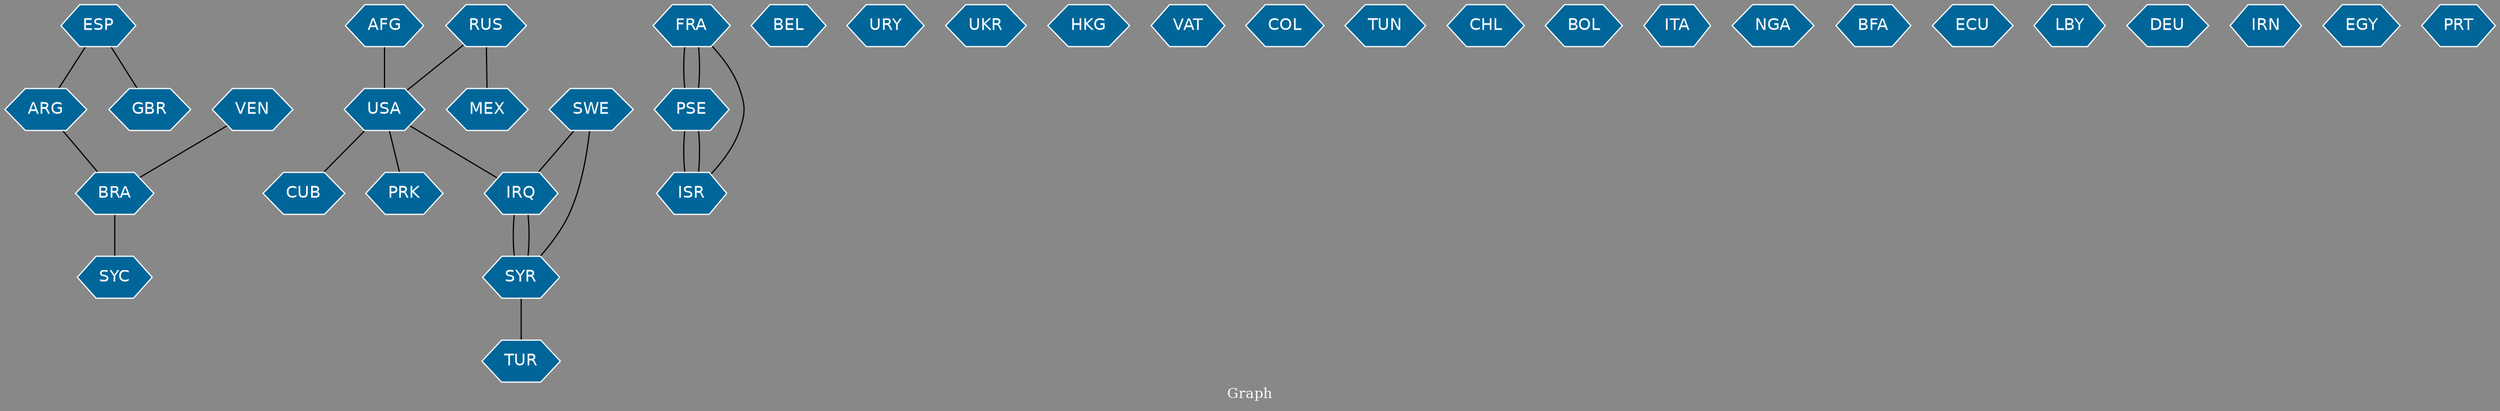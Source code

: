 // Countries together in item graph
graph {
	graph [bgcolor="#888888" fontcolor=white fontsize=12 label="Graph" outputorder=edgesfirst overlap=prism]
	node [color=white fillcolor="#006699" fontcolor=white fontname=Helvetica shape=hexagon style=filled]
	edge [arrowhead=open color=black fontcolor=white fontname=Courier fontsize=12]
		BRA [label=BRA]
		RUS [label=RUS]
		TUR [label=TUR]
		USA [label=USA]
		FRA [label=FRA]
		BEL [label=BEL]
		ESP [label=ESP]
		ARG [label=ARG]
		CUB [label=CUB]
		ISR [label=ISR]
		URY [label=URY]
		UKR [label=UKR]
		VEN [label=VEN]
		PSE [label=PSE]
		HKG [label=HKG]
		VAT [label=VAT]
		SWE [label=SWE]
		COL [label=COL]
		TUN [label=TUN]
		MEX [label=MEX]
		SYR [label=SYR]
		IRQ [label=IRQ]
		AFG [label=AFG]
		CHL [label=CHL]
		BOL [label=BOL]
		SYC [label=SYC]
		ITA [label=ITA]
		NGA [label=NGA]
		BFA [label=BFA]
		ECU [label=ECU]
		PRK [label=PRK]
		LBY [label=LBY]
		DEU [label=DEU]
		IRN [label=IRN]
		EGY [label=EGY]
		PRT [label=PRT]
		GBR [label=GBR]
			ESP -- GBR [weight=1]
			VEN -- BRA [weight=1]
			ARG -- BRA [weight=1]
			SYR -- IRQ [weight=1]
			PSE -- FRA [weight=1]
			ISR -- PSE [weight=5]
			ISR -- FRA [weight=1]
			RUS -- USA [weight=1]
			USA -- IRQ [weight=1]
			USA -- CUB [weight=1]
			RUS -- MEX [weight=1]
			SYR -- TUR [weight=1]
			SWE -- SYR [weight=1]
			IRQ -- SYR [weight=2]
			PSE -- ISR [weight=3]
			FRA -- PSE [weight=1]
			USA -- PRK [weight=1]
			SWE -- IRQ [weight=1]
			ESP -- ARG [weight=1]
			AFG -- USA [weight=1]
			BRA -- SYC [weight=1]
}